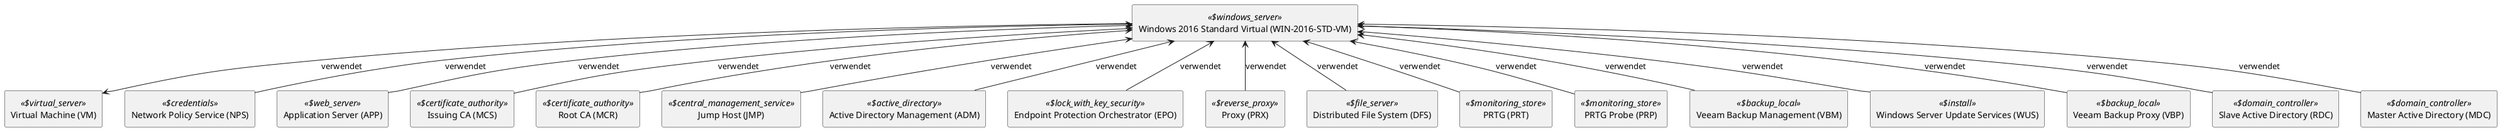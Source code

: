 @startuml


skinparam monochrome true
skinparam componentStyle uml2



show stereotype

rectangle Windows__F_2016__F_Standard__F_Virtual__F___N_WIN__S_2016__S_STD__S_VM__O_ as "Windows 2016 Standard Virtual (WIN-2016-STD-VM)" <<$windows_server>> {
}

rectangle Virtual__F_Machine__F___N_VM__O_ as "Virtual Machine (VM)" <<$virtual_server>> {
}
rectangle Network__F_Policy__F_Service__F___N_NPS__O_ as "Network Policy Service (NPS)" <<$credentials>> {
}
rectangle Application__F_Server__F___N_APP__O_ as "Application Server (APP)" <<$web_server>> {
}
rectangle Issuing__F_CA__F___N_MCS__O_ as "Issuing CA (MCS)" <<$certificate_authority>> {
}
rectangle Root__F_CA__F___N_MCR__O_ as "Root CA (MCR)" <<$certificate_authority>> {
}
rectangle Jump__F_Host__F___N_JMP__O_ as "Jump Host (JMP)" <<$central_management_service>> {
}
rectangle Active__F_Directory__F_Management__F___N_ADM__O_ as "Active Directory Management (ADM)" <<$active_directory>> {
}
rectangle Endpoint__F_Protection__F_Orchestrator__F___N_EPO__O_ as "Endpoint Protection Orchestrator (EPO)" <<$lock_with_key_security>> {
}
rectangle Proxy__F___N_PRX__O_ as "Proxy (PRX)" <<$reverse_proxy>> {
}
rectangle Distributed__F_File__F_System__F___N_DFS__O_ as "Distributed File System (DFS)" <<$file_server>> {
}
rectangle PRTG__F___N_PRT__O_ as "PRTG (PRT)" <<$monitoring_store>> {
}
rectangle PRTG__F_Probe__F___N_PRP__O_ as "PRTG Probe (PRP)" <<$monitoring_store>> {
}
rectangle Veeam__F_Backup__F_Management__F___N_VBM__O_ as "Veeam Backup Management (VBM)" <<$backup_local>> {
}
rectangle Windows__F_Server__F_Update__F_Services__F___N_WUS__O_ as "Windows Server Update Services (WUS)" <<$install>> {
}
rectangle Veeam__F_Backup__F_Proxy__F___N_VBP__O_ as "Veeam Backup Proxy (VBP)" <<$backup_local>> {
}
rectangle Slave__F_Active__F_Directory__F___N_RDC__O_ as "Slave Active Directory (RDC)" <<$domain_controller>> {
}
rectangle Master__F_Active__F_Directory__F___N_MDC__O_ as "Master Active Directory (MDC)" <<$domain_controller>> {
}
Windows__F_2016__F_Standard__F_Virtual__F___N_WIN__S_2016__S_STD__S_VM__O_ -down-> Virtual__F_Machine__F___N_VM__O_ : verwendet 
Network__F_Policy__F_Service__F___N_NPS__O_ -up-> Windows__F_2016__F_Standard__F_Virtual__F___N_WIN__S_2016__S_STD__S_VM__O_ : verwendet
Application__F_Server__F___N_APP__O_ -up-> Windows__F_2016__F_Standard__F_Virtual__F___N_WIN__S_2016__S_STD__S_VM__O_ : verwendet
Issuing__F_CA__F___N_MCS__O_ -up-> Windows__F_2016__F_Standard__F_Virtual__F___N_WIN__S_2016__S_STD__S_VM__O_ : verwendet
Root__F_CA__F___N_MCR__O_ -up-> Windows__F_2016__F_Standard__F_Virtual__F___N_WIN__S_2016__S_STD__S_VM__O_ : verwendet
Jump__F_Host__F___N_JMP__O_ -up-> Windows__F_2016__F_Standard__F_Virtual__F___N_WIN__S_2016__S_STD__S_VM__O_ : verwendet
Active__F_Directory__F_Management__F___N_ADM__O_ -up-> Windows__F_2016__F_Standard__F_Virtual__F___N_WIN__S_2016__S_STD__S_VM__O_ : verwendet
Endpoint__F_Protection__F_Orchestrator__F___N_EPO__O_ -up-> Windows__F_2016__F_Standard__F_Virtual__F___N_WIN__S_2016__S_STD__S_VM__O_ : verwendet
Proxy__F___N_PRX__O_ -up-> Windows__F_2016__F_Standard__F_Virtual__F___N_WIN__S_2016__S_STD__S_VM__O_ : verwendet
Distributed__F_File__F_System__F___N_DFS__O_ -up-> Windows__F_2016__F_Standard__F_Virtual__F___N_WIN__S_2016__S_STD__S_VM__O_ : verwendet
PRTG__F___N_PRT__O_ -up-> Windows__F_2016__F_Standard__F_Virtual__F___N_WIN__S_2016__S_STD__S_VM__O_ : verwendet
PRTG__F_Probe__F___N_PRP__O_ -up-> Windows__F_2016__F_Standard__F_Virtual__F___N_WIN__S_2016__S_STD__S_VM__O_ : verwendet
Veeam__F_Backup__F_Management__F___N_VBM__O_ -up-> Windows__F_2016__F_Standard__F_Virtual__F___N_WIN__S_2016__S_STD__S_VM__O_ : verwendet
Windows__F_Server__F_Update__F_Services__F___N_WUS__O_ -up-> Windows__F_2016__F_Standard__F_Virtual__F___N_WIN__S_2016__S_STD__S_VM__O_ : verwendet
Veeam__F_Backup__F_Proxy__F___N_VBP__O_ -up-> Windows__F_2016__F_Standard__F_Virtual__F___N_WIN__S_2016__S_STD__S_VM__O_ : verwendet
Slave__F_Active__F_Directory__F___N_RDC__O_ -up-> Windows__F_2016__F_Standard__F_Virtual__F___N_WIN__S_2016__S_STD__S_VM__O_ : verwendet
Master__F_Active__F_Directory__F___N_MDC__O_ -up-> Windows__F_2016__F_Standard__F_Virtual__F___N_WIN__S_2016__S_STD__S_VM__O_ : verwendet

' Begin Protected Region [[layouting]]

' End Protected Region   [[layouting]]

@enduml
' Actifsource ID=[dc5bfacd-eaac-11e8-88d3-bfc6b992bdec,f425a675-0e19-11e9-8b4c-f9aec93d8b56,Hash]
